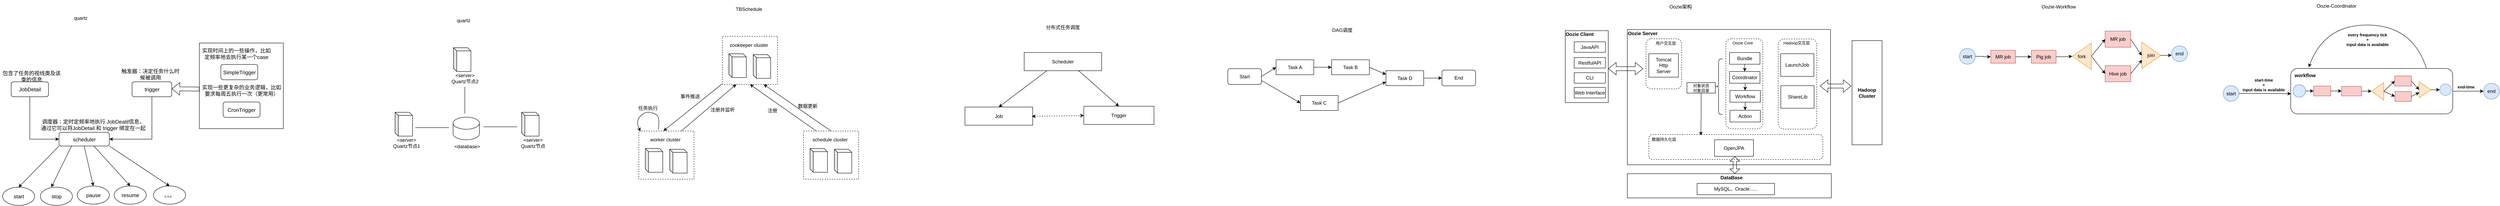 <mxfile version="22.1.21" type="github">
  <diagram name="第 1 页" id="Cbjm2723TIX3uI8G1TU3">
    <mxGraphModel dx="956" dy="518" grid="0" gridSize="10" guides="1" tooltips="1" connect="1" arrows="1" fold="1" page="1" pageScale="1" pageWidth="500000" pageHeight="400000" math="0" shadow="0">
      <root>
        <mxCell id="0" />
        <mxCell id="1" parent="0" />
        <mxCell id="jXmUedsYhIrKHal5Yq8s-32" value="" style="rounded=0;whiteSpace=wrap;html=1;" vertex="1" parent="1">
          <mxGeometry x="4204" y="83" width="501" height="335" as="geometry" />
        </mxCell>
        <mxCell id="jXmUedsYhIrKHal5Yq8s-28" value="" style="rounded=0;whiteSpace=wrap;html=1;" vertex="1" parent="1">
          <mxGeometry x="4051" y="86" width="106" height="178" as="geometry" />
        </mxCell>
        <mxCell id="OXMtyyxUVlepq9rhhOlZ-22" value="" style="rounded=0;whiteSpace=wrap;html=1;fontSize=13;" parent="1" vertex="1">
          <mxGeometry x="683.5" y="116.5" width="207" height="212" as="geometry" />
        </mxCell>
        <mxCell id="OXMtyyxUVlepq9rhhOlZ-15" style="edgeStyle=orthogonalEdgeStyle;rounded=0;orthogonalLoop=1;jettySize=auto;html=1;exitX=0.5;exitY=1;exitDx=0;exitDy=0;entryX=1;entryY=0.5;entryDx=0;entryDy=0;fontSize=13;" parent="1" source="OXMtyyxUVlepq9rhhOlZ-2" target="OXMtyyxUVlepq9rhhOlZ-5" edge="1">
          <mxGeometry relative="1" as="geometry" />
        </mxCell>
        <mxCell id="OXMtyyxUVlepq9rhhOlZ-2" value="trigger" style="rounded=1;whiteSpace=wrap;html=1;fontSize=13;" parent="1" vertex="1">
          <mxGeometry x="517.5" y="212.5" width="98" height="37" as="geometry" />
        </mxCell>
        <mxCell id="OXMtyyxUVlepq9rhhOlZ-3" value="SimpleTrigger" style="rounded=1;whiteSpace=wrap;html=1;fontSize=13;" parent="1" vertex="1">
          <mxGeometry x="736.5" y="169.5" width="91" height="38" as="geometry" />
        </mxCell>
        <mxCell id="OXMtyyxUVlepq9rhhOlZ-5" value="scheduler" style="rounded=1;whiteSpace=wrap;html=1;fontSize=13;" parent="1" vertex="1">
          <mxGeometry x="337.5" y="337.5" width="124" height="34" as="geometry" />
        </mxCell>
        <mxCell id="OXMtyyxUVlepq9rhhOlZ-14" style="edgeStyle=orthogonalEdgeStyle;rounded=0;orthogonalLoop=1;jettySize=auto;html=1;exitX=0.5;exitY=1;exitDx=0;exitDy=0;entryX=0;entryY=0.5;entryDx=0;entryDy=0;fontSize=13;" parent="1" source="OXMtyyxUVlepq9rhhOlZ-6" target="OXMtyyxUVlepq9rhhOlZ-5" edge="1">
          <mxGeometry relative="1" as="geometry" />
        </mxCell>
        <mxCell id="OXMtyyxUVlepq9rhhOlZ-6" value="JobDetail" style="rounded=1;whiteSpace=wrap;html=1;fontSize=13;" parent="1" vertex="1">
          <mxGeometry x="219.5" y="212.5" width="92" height="37" as="geometry" />
        </mxCell>
        <mxCell id="OXMtyyxUVlepq9rhhOlZ-7" value="start" style="ellipse;whiteSpace=wrap;html=1;fontSize=13;" parent="1" vertex="1">
          <mxGeometry x="198.5" y="473.5" width="79" height="45" as="geometry" />
        </mxCell>
        <mxCell id="OXMtyyxUVlepq9rhhOlZ-9" value="CronTrigger" style="rounded=1;whiteSpace=wrap;html=1;fontSize=13;" parent="1" vertex="1">
          <mxGeometry x="742.13" y="262.5" width="91" height="38" as="geometry" />
        </mxCell>
        <mxCell id="OXMtyyxUVlepq9rhhOlZ-10" value="stop" style="ellipse;whiteSpace=wrap;html=1;fontSize=13;" parent="1" vertex="1">
          <mxGeometry x="291.5" y="473.5" width="79" height="45" as="geometry" />
        </mxCell>
        <mxCell id="OXMtyyxUVlepq9rhhOlZ-11" value="pause" style="ellipse;whiteSpace=wrap;html=1;fontSize=13;" parent="1" vertex="1">
          <mxGeometry x="382.5" y="470.5" width="79" height="45" as="geometry" />
        </mxCell>
        <mxCell id="OXMtyyxUVlepq9rhhOlZ-12" value="resume" style="ellipse;whiteSpace=wrap;html=1;fontSize=13;" parent="1" vertex="1">
          <mxGeometry x="473.5" y="470.5" width="79" height="45" as="geometry" />
        </mxCell>
        <mxCell id="OXMtyyxUVlepq9rhhOlZ-13" value="。。。" style="ellipse;whiteSpace=wrap;html=1;fontSize=13;" parent="1" vertex="1">
          <mxGeometry x="570.5" y="470.5" width="79" height="45" as="geometry" />
        </mxCell>
        <mxCell id="OXMtyyxUVlepq9rhhOlZ-17" value="" style="endArrow=classic;html=1;rounded=0;exitX=0;exitY=1;exitDx=0;exitDy=0;entryX=0.5;entryY=0;entryDx=0;entryDy=0;fontSize=13;" parent="1" source="OXMtyyxUVlepq9rhhOlZ-5" target="OXMtyyxUVlepq9rhhOlZ-7" edge="1">
          <mxGeometry width="50" height="50" relative="1" as="geometry">
            <mxPoint x="734.5" y="423.5" as="sourcePoint" />
            <mxPoint x="784.5" y="373.5" as="targetPoint" />
          </mxGeometry>
        </mxCell>
        <mxCell id="OXMtyyxUVlepq9rhhOlZ-18" value="" style="endArrow=classic;html=1;rounded=0;exitX=0.25;exitY=1;exitDx=0;exitDy=0;entryX=0.5;entryY=0;entryDx=0;entryDy=0;fontSize=13;" parent="1" source="OXMtyyxUVlepq9rhhOlZ-5" edge="1">
          <mxGeometry width="50" height="50" relative="1" as="geometry">
            <mxPoint x="417.5" y="371.5" as="sourcePoint" />
            <mxPoint x="318.5" y="473.5" as="targetPoint" />
          </mxGeometry>
        </mxCell>
        <mxCell id="OXMtyyxUVlepq9rhhOlZ-19" value="" style="endArrow=classic;html=1;rounded=0;exitX=0.5;exitY=1;exitDx=0;exitDy=0;entryX=0.5;entryY=0;entryDx=0;entryDy=0;fontSize=13;" parent="1" source="OXMtyyxUVlepq9rhhOlZ-5" target="OXMtyyxUVlepq9rhhOlZ-11" edge="1">
          <mxGeometry width="50" height="50" relative="1" as="geometry">
            <mxPoint x="378.5" y="381.5" as="sourcePoint" />
            <mxPoint x="328.5" y="483.5" as="targetPoint" />
          </mxGeometry>
        </mxCell>
        <mxCell id="OXMtyyxUVlepq9rhhOlZ-20" value="" style="endArrow=classic;html=1;rounded=0;exitX=0.694;exitY=1;exitDx=0;exitDy=0;entryX=0.5;entryY=0;entryDx=0;entryDy=0;exitPerimeter=0;fontSize=13;" parent="1" source="OXMtyyxUVlepq9rhhOlZ-5" target="OXMtyyxUVlepq9rhhOlZ-12" edge="1">
          <mxGeometry width="50" height="50" relative="1" as="geometry">
            <mxPoint x="409.5" y="381.5" as="sourcePoint" />
            <mxPoint x="432.5" y="480.5" as="targetPoint" />
          </mxGeometry>
        </mxCell>
        <mxCell id="OXMtyyxUVlepq9rhhOlZ-21" value="" style="endArrow=classic;html=1;rounded=0;exitX=1;exitY=1;exitDx=0;exitDy=0;entryX=0.5;entryY=0;entryDx=0;entryDy=0;fontSize=13;" parent="1" source="OXMtyyxUVlepq9rhhOlZ-5" target="OXMtyyxUVlepq9rhhOlZ-13" edge="1">
          <mxGeometry width="50" height="50" relative="1" as="geometry">
            <mxPoint x="433.5" y="381.5" as="sourcePoint" />
            <mxPoint x="523.5" y="480.5" as="targetPoint" />
          </mxGeometry>
        </mxCell>
        <mxCell id="OXMtyyxUVlepq9rhhOlZ-23" value="" style="shape=flexArrow;endArrow=classic;html=1;rounded=0;exitX=0;exitY=0.5;exitDx=0;exitDy=0;entryX=1;entryY=0.25;entryDx=0;entryDy=0;fontSize=13;" parent="1" edge="1">
          <mxGeometry width="50" height="50" relative="1" as="geometry">
            <mxPoint x="683.5" y="230.5" as="sourcePoint" />
            <mxPoint x="615.5" y="229.75" as="targetPoint" />
          </mxGeometry>
        </mxCell>
        <mxCell id="OXMtyyxUVlepq9rhhOlZ-24" value="包含了任务的视线类及该类的信息" style="text;html=1;strokeColor=none;fillColor=none;align=center;verticalAlign=middle;whiteSpace=wrap;rounded=0;fontSize=13;" parent="1" vertex="1">
          <mxGeometry x="192" y="183.5" width="155.5" height="31" as="geometry" />
        </mxCell>
        <mxCell id="OXMtyyxUVlepq9rhhOlZ-25" value="触发器：决定任务什么时候被调用" style="text;html=1;strokeColor=none;fillColor=none;align=center;verticalAlign=middle;whiteSpace=wrap;rounded=0;fontSize=13;" parent="1" vertex="1">
          <mxGeometry x="484.5" y="178.5" width="155.5" height="31" as="geometry" />
        </mxCell>
        <mxCell id="OXMtyyxUVlepq9rhhOlZ-26" value="实现时间上的一些操作，比如定频率地去执行某一个case" style="text;html=1;strokeColor=none;fillColor=none;align=center;verticalAlign=middle;whiteSpace=wrap;rounded=0;fontSize=13;" parent="1" vertex="1">
          <mxGeometry x="688.75" y="127.5" width="171.75" height="31" as="geometry" />
        </mxCell>
        <mxCell id="OXMtyyxUVlepq9rhhOlZ-27" value="实现一些更复杂的业务逻辑，比如要求每周五执行一次（更常用）" style="text;html=1;strokeColor=none;fillColor=none;align=center;verticalAlign=middle;whiteSpace=wrap;rounded=0;fontSize=13;" parent="1" vertex="1">
          <mxGeometry x="688.75" y="218.5" width="197.75" height="31" as="geometry" />
        </mxCell>
        <mxCell id="OXMtyyxUVlepq9rhhOlZ-28" value="调度器：定时定频率地执行 JobDeatil信息，通过它可以将JobDetail 和 trigger 绑定在一起" style="text;html=1;strokeColor=none;fillColor=none;align=center;verticalAlign=middle;whiteSpace=wrap;rounded=0;fontSize=13;" parent="1" vertex="1">
          <mxGeometry x="291.5" y="303.5" width="260" height="31" as="geometry" />
        </mxCell>
        <mxCell id="OXMtyyxUVlepq9rhhOlZ-29" value="" style="shape=cube;whiteSpace=wrap;html=1;boundedLbl=1;backgroundOutline=1;darkOpacity=0.05;darkOpacity2=0.1;size=8;" parent="1" vertex="1">
          <mxGeometry x="1310" y="128" width="43" height="59" as="geometry" />
        </mxCell>
        <mxCell id="OXMtyyxUVlepq9rhhOlZ-30" value="&amp;lt;server&amp;gt;&lt;br&gt;Quartz节点2" style="text;html=1;strokeColor=none;fillColor=none;align=center;verticalAlign=middle;whiteSpace=wrap;rounded=0;" parent="1" vertex="1">
          <mxGeometry x="1293" y="189" width="91" height="30" as="geometry" />
        </mxCell>
        <mxCell id="OXMtyyxUVlepq9rhhOlZ-31" value="" style="shape=cube;whiteSpace=wrap;html=1;boundedLbl=1;backgroundOutline=1;darkOpacity=0.05;darkOpacity2=0.1;size=8;" parent="1" vertex="1">
          <mxGeometry x="1166" y="288" width="43" height="59" as="geometry" />
        </mxCell>
        <mxCell id="OXMtyyxUVlepq9rhhOlZ-32" value="&amp;lt;server&amp;gt;&lt;br&gt;Quartz节点1" style="text;html=1;strokeColor=none;fillColor=none;align=center;verticalAlign=middle;whiteSpace=wrap;rounded=0;" parent="1" vertex="1">
          <mxGeometry x="1149" y="349" width="91" height="30" as="geometry" />
        </mxCell>
        <mxCell id="OXMtyyxUVlepq9rhhOlZ-33" value="" style="shape=cube;whiteSpace=wrap;html=1;boundedLbl=1;backgroundOutline=1;darkOpacity=0.05;darkOpacity2=0.1;size=8;" parent="1" vertex="1">
          <mxGeometry x="1478" y="288" width="43" height="59" as="geometry" />
        </mxCell>
        <mxCell id="OXMtyyxUVlepq9rhhOlZ-34" value="&amp;lt;server&amp;gt;&lt;br&gt;Quartz节点" style="text;html=1;strokeColor=none;fillColor=none;align=center;verticalAlign=middle;whiteSpace=wrap;rounded=0;" parent="1" vertex="1">
          <mxGeometry x="1461" y="349" width="91" height="30" as="geometry" />
        </mxCell>
        <mxCell id="OXMtyyxUVlepq9rhhOlZ-35" value="" style="shape=cylinder3;whiteSpace=wrap;html=1;boundedLbl=1;backgroundOutline=1;size=15;" parent="1" vertex="1">
          <mxGeometry x="1309" y="300" width="65" height="56" as="geometry" />
        </mxCell>
        <mxCell id="OXMtyyxUVlepq9rhhOlZ-36" value="" style="endArrow=none;html=1;rounded=0;fontStyle=1" parent="1" edge="1">
          <mxGeometry width="50" height="50" relative="1" as="geometry">
            <mxPoint x="1338" y="291" as="sourcePoint" />
            <mxPoint x="1338" y="225" as="targetPoint" />
          </mxGeometry>
        </mxCell>
        <mxCell id="OXMtyyxUVlepq9rhhOlZ-37" value="" style="endArrow=none;html=1;rounded=0;fontStyle=1" parent="1" edge="1">
          <mxGeometry width="50" height="50" relative="1" as="geometry">
            <mxPoint x="1299" y="326" as="sourcePoint" />
            <mxPoint x="1216" y="326" as="targetPoint" />
          </mxGeometry>
        </mxCell>
        <mxCell id="OXMtyyxUVlepq9rhhOlZ-39" value="" style="endArrow=none;html=1;rounded=0;fontStyle=1" parent="1" edge="1">
          <mxGeometry width="50" height="50" relative="1" as="geometry">
            <mxPoint x="1467" y="324" as="sourcePoint" />
            <mxPoint x="1384" y="324" as="targetPoint" />
          </mxGeometry>
        </mxCell>
        <mxCell id="OXMtyyxUVlepq9rhhOlZ-40" value="&amp;lt;database&amp;gt;" style="text;html=1;strokeColor=none;fillColor=none;align=center;verticalAlign=middle;whiteSpace=wrap;rounded=0;" parent="1" vertex="1">
          <mxGeometry x="1312.5" y="359" width="62" height="27" as="geometry" />
        </mxCell>
        <mxCell id="OXMtyyxUVlepq9rhhOlZ-41" value="quartz" style="text;html=1;strokeColor=none;fillColor=none;align=center;verticalAlign=middle;whiteSpace=wrap;rounded=0;" parent="1" vertex="1">
          <mxGeometry x="361" y="40" width="60" height="30" as="geometry" />
        </mxCell>
        <mxCell id="OXMtyyxUVlepq9rhhOlZ-42" value="quartz" style="text;html=1;strokeColor=none;fillColor=none;align=center;verticalAlign=middle;whiteSpace=wrap;rounded=0;" parent="1" vertex="1">
          <mxGeometry x="1305" y="46" width="60" height="30" as="geometry" />
        </mxCell>
        <mxCell id="OXMtyyxUVlepq9rhhOlZ-43" value="TBSchedule" style="text;html=1;strokeColor=none;fillColor=none;align=center;verticalAlign=middle;whiteSpace=wrap;rounded=0;" parent="1" vertex="1">
          <mxGeometry x="1995.5" y="18" width="85" height="30" as="geometry" />
        </mxCell>
        <mxCell id="OXMtyyxUVlepq9rhhOlZ-45" value="" style="rounded=0;whiteSpace=wrap;html=1;dashed=1;" parent="1" vertex="1">
          <mxGeometry x="1973" y="100" width="136" height="119" as="geometry" />
        </mxCell>
        <mxCell id="OXMtyyxUVlepq9rhhOlZ-46" value="" style="shape=cube;whiteSpace=wrap;html=1;boundedLbl=1;backgroundOutline=1;darkOpacity=0.05;darkOpacity2=0.1;size=8;" parent="1" vertex="1">
          <mxGeometry x="1989" y="143" width="43" height="59" as="geometry" />
        </mxCell>
        <mxCell id="OXMtyyxUVlepq9rhhOlZ-47" value="" style="shape=cube;whiteSpace=wrap;html=1;boundedLbl=1;backgroundOutline=1;darkOpacity=0.05;darkOpacity2=0.1;size=8;" parent="1" vertex="1">
          <mxGeometry x="2049" y="145" width="43" height="59" as="geometry" />
        </mxCell>
        <mxCell id="OXMtyyxUVlepq9rhhOlZ-48" value="zookeeper cluster" style="text;html=1;strokeColor=none;fillColor=none;align=center;verticalAlign=middle;whiteSpace=wrap;rounded=0;" parent="1" vertex="1">
          <mxGeometry x="1980.5" y="106.5" width="115" height="30" as="geometry" />
        </mxCell>
        <mxCell id="OXMtyyxUVlepq9rhhOlZ-49" value="" style="rounded=0;whiteSpace=wrap;html=1;dashed=1;" parent="1" vertex="1">
          <mxGeometry x="1767" y="334.5" width="136" height="119" as="geometry" />
        </mxCell>
        <mxCell id="OXMtyyxUVlepq9rhhOlZ-50" value="" style="shape=cube;whiteSpace=wrap;html=1;boundedLbl=1;backgroundOutline=1;darkOpacity=0.05;darkOpacity2=0.1;size=8;" parent="1" vertex="1">
          <mxGeometry x="1783" y="377.5" width="43" height="59" as="geometry" />
        </mxCell>
        <mxCell id="OXMtyyxUVlepq9rhhOlZ-51" value="" style="shape=cube;whiteSpace=wrap;html=1;boundedLbl=1;backgroundOutline=1;darkOpacity=0.05;darkOpacity2=0.1;size=8;" parent="1" vertex="1">
          <mxGeometry x="1843" y="379.5" width="43" height="59" as="geometry" />
        </mxCell>
        <mxCell id="OXMtyyxUVlepq9rhhOlZ-52" value="worker cluster" style="text;html=1;strokeColor=none;fillColor=none;align=center;verticalAlign=middle;whiteSpace=wrap;rounded=0;" parent="1" vertex="1">
          <mxGeometry x="1774.5" y="341" width="115" height="30" as="geometry" />
        </mxCell>
        <mxCell id="OXMtyyxUVlepq9rhhOlZ-53" value="" style="rounded=0;whiteSpace=wrap;html=1;dashed=1;" parent="1" vertex="1">
          <mxGeometry x="2173" y="334.5" width="136" height="119" as="geometry" />
        </mxCell>
        <mxCell id="OXMtyyxUVlepq9rhhOlZ-54" value="" style="shape=cube;whiteSpace=wrap;html=1;boundedLbl=1;backgroundOutline=1;darkOpacity=0.05;darkOpacity2=0.1;size=8;" parent="1" vertex="1">
          <mxGeometry x="2189" y="377.5" width="43" height="59" as="geometry" />
        </mxCell>
        <mxCell id="OXMtyyxUVlepq9rhhOlZ-55" value="" style="shape=cube;whiteSpace=wrap;html=1;boundedLbl=1;backgroundOutline=1;darkOpacity=0.05;darkOpacity2=0.1;size=8;" parent="1" vertex="1">
          <mxGeometry x="2249" y="379.5" width="43" height="59" as="geometry" />
        </mxCell>
        <mxCell id="OXMtyyxUVlepq9rhhOlZ-56" value="schedule cluster" style="text;html=1;strokeColor=none;fillColor=none;align=center;verticalAlign=middle;whiteSpace=wrap;rounded=0;" parent="1" vertex="1">
          <mxGeometry x="2180.5" y="341" width="115" height="30" as="geometry" />
        </mxCell>
        <mxCell id="OXMtyyxUVlepq9rhhOlZ-57" value="" style="endArrow=classic;html=1;rounded=0;entryX=0.25;entryY=1;entryDx=0;entryDy=0;" parent="1" target="OXMtyyxUVlepq9rhhOlZ-45" edge="1">
          <mxGeometry width="50" height="50" relative="1" as="geometry">
            <mxPoint x="1872" y="334" as="sourcePoint" />
            <mxPoint x="1922" y="284" as="targetPoint" />
          </mxGeometry>
        </mxCell>
        <mxCell id="OXMtyyxUVlepq9rhhOlZ-59" value="" style="endArrow=classic;html=1;rounded=0;" parent="1" edge="1">
          <mxGeometry width="50" height="50" relative="1" as="geometry">
            <mxPoint x="1972" y="218" as="sourcePoint" />
            <mxPoint x="1828" y="334" as="targetPoint" />
          </mxGeometry>
        </mxCell>
        <mxCell id="OXMtyyxUVlepq9rhhOlZ-60" value="" style="curved=1;endArrow=classic;html=1;rounded=0;" parent="1" edge="1">
          <mxGeometry width="50" height="50" relative="1" as="geometry">
            <mxPoint x="1815" y="331" as="sourcePoint" />
            <mxPoint x="1771" y="335" as="targetPoint" />
            <Array as="points">
              <mxPoint x="1819" y="301" />
              <mxPoint x="1804" y="289" />
              <mxPoint x="1780" y="287" />
              <mxPoint x="1759" y="311" />
            </Array>
          </mxGeometry>
        </mxCell>
        <mxCell id="OXMtyyxUVlepq9rhhOlZ-62" value="" style="endArrow=classic;html=1;rounded=0;entryX=0.5;entryY=1;entryDx=0;entryDy=0;" parent="1" target="OXMtyyxUVlepq9rhhOlZ-45" edge="1">
          <mxGeometry width="50" height="50" relative="1" as="geometry">
            <mxPoint x="2204" y="334" as="sourcePoint" />
            <mxPoint x="2017" y="229" as="targetPoint" />
          </mxGeometry>
        </mxCell>
        <mxCell id="OXMtyyxUVlepq9rhhOlZ-63" value="" style="endArrow=classic;html=1;rounded=0;entryX=0.75;entryY=1;entryDx=0;entryDy=0;exitX=0.5;exitY=0;exitDx=0;exitDy=0;" parent="1" source="OXMtyyxUVlepq9rhhOlZ-53" target="OXMtyyxUVlepq9rhhOlZ-45" edge="1">
          <mxGeometry width="50" height="50" relative="1" as="geometry">
            <mxPoint x="2219" y="351" as="sourcePoint" />
            <mxPoint x="2051" y="229" as="targetPoint" />
          </mxGeometry>
        </mxCell>
        <mxCell id="OXMtyyxUVlepq9rhhOlZ-65" value="任务执行" style="text;html=1;strokeColor=none;fillColor=none;align=center;verticalAlign=middle;whiteSpace=wrap;rounded=0;" parent="1" vertex="1">
          <mxGeometry x="1746" y="267" width="87" height="21" as="geometry" />
        </mxCell>
        <mxCell id="OXMtyyxUVlepq9rhhOlZ-66" value="事件推送" style="text;html=1;strokeColor=none;fillColor=none;align=center;verticalAlign=middle;whiteSpace=wrap;rounded=0;" parent="1" vertex="1">
          <mxGeometry x="1850" y="238" width="87" height="21" as="geometry" />
        </mxCell>
        <mxCell id="OXMtyyxUVlepq9rhhOlZ-67" value="注册并监听" style="text;html=1;strokeColor=none;fillColor=none;align=center;verticalAlign=middle;whiteSpace=wrap;rounded=0;" parent="1" vertex="1">
          <mxGeometry x="1930" y="271" width="87" height="21" as="geometry" />
        </mxCell>
        <mxCell id="OXMtyyxUVlepq9rhhOlZ-68" value="注册" style="text;html=1;strokeColor=none;fillColor=none;align=center;verticalAlign=middle;whiteSpace=wrap;rounded=0;" parent="1" vertex="1">
          <mxGeometry x="2053" y="273" width="87" height="21" as="geometry" />
        </mxCell>
        <mxCell id="OXMtyyxUVlepq9rhhOlZ-70" value="数据更新" style="text;html=1;strokeColor=none;fillColor=none;align=center;verticalAlign=middle;whiteSpace=wrap;rounded=0;" parent="1" vertex="1">
          <mxGeometry x="2140" y="262.5" width="87" height="21" as="geometry" />
        </mxCell>
        <mxCell id="jXmUedsYhIrKHal5Yq8s-1" value="分布式任务调度" style="text;html=1;strokeColor=none;fillColor=none;align=center;verticalAlign=middle;whiteSpace=wrap;rounded=0;" vertex="1" parent="1">
          <mxGeometry x="2761" y="63" width="103" height="30" as="geometry" />
        </mxCell>
        <mxCell id="jXmUedsYhIrKHal5Yq8s-2" value="Scheduler" style="rounded=0;whiteSpace=wrap;html=1;" vertex="1" parent="1">
          <mxGeometry x="2717" y="140" width="191" height="45" as="geometry" />
        </mxCell>
        <mxCell id="jXmUedsYhIrKHal5Yq8s-3" value="Job" style="rounded=0;whiteSpace=wrap;html=1;" vertex="1" parent="1">
          <mxGeometry x="2571" y="275" width="167" height="45" as="geometry" />
        </mxCell>
        <mxCell id="jXmUedsYhIrKHal5Yq8s-4" value="Trigger" style="rounded=0;whiteSpace=wrap;html=1;" vertex="1" parent="1">
          <mxGeometry x="2864" y="273" width="173" height="45" as="geometry" />
        </mxCell>
        <mxCell id="jXmUedsYhIrKHal5Yq8s-5" value="" style="endArrow=classic;html=1;rounded=0;entryX=0.5;entryY=0;entryDx=0;entryDy=0;" edge="1" parent="1" target="jXmUedsYhIrKHal5Yq8s-3">
          <mxGeometry width="50" height="50" relative="1" as="geometry">
            <mxPoint x="2773" y="185" as="sourcePoint" />
            <mxPoint x="2668" y="185" as="targetPoint" />
          </mxGeometry>
        </mxCell>
        <mxCell id="jXmUedsYhIrKHal5Yq8s-6" value="" style="endArrow=classic;html=1;rounded=0;entryX=0.5;entryY=0;entryDx=0;entryDy=0;" edge="1" parent="1" target="jXmUedsYhIrKHal5Yq8s-4">
          <mxGeometry width="50" height="50" relative="1" as="geometry">
            <mxPoint x="2850" y="184" as="sourcePoint" />
            <mxPoint x="2665" y="285" as="targetPoint" />
          </mxGeometry>
        </mxCell>
        <mxCell id="jXmUedsYhIrKHal5Yq8s-7" value="" style="endArrow=classic;startArrow=classic;html=1;rounded=0;dashed=1;" edge="1" parent="1">
          <mxGeometry width="50" height="50" relative="1" as="geometry">
            <mxPoint x="2736" y="298" as="sourcePoint" />
            <mxPoint x="2864" y="296" as="targetPoint" />
          </mxGeometry>
        </mxCell>
        <mxCell id="jXmUedsYhIrKHal5Yq8s-8" value="DAG调度" style="text;html=1;strokeColor=none;fillColor=none;align=center;verticalAlign=middle;whiteSpace=wrap;rounded=0;" vertex="1" parent="1">
          <mxGeometry x="3450" y="70" width="103" height="30" as="geometry" />
        </mxCell>
        <mxCell id="jXmUedsYhIrKHal5Yq8s-9" value="Start" style="rounded=1;whiteSpace=wrap;html=1;" vertex="1" parent="1">
          <mxGeometry x="3219" y="180" width="83" height="39" as="geometry" />
        </mxCell>
        <mxCell id="jXmUedsYhIrKHal5Yq8s-10" value="Task A" style="rounded=0;whiteSpace=wrap;html=1;" vertex="1" parent="1">
          <mxGeometry x="3338" y="158" width="93" height="37" as="geometry" />
        </mxCell>
        <mxCell id="jXmUedsYhIrKHal5Yq8s-11" value="Task B" style="rounded=0;whiteSpace=wrap;html=1;" vertex="1" parent="1">
          <mxGeometry x="3475" y="158" width="93" height="37" as="geometry" />
        </mxCell>
        <mxCell id="jXmUedsYhIrKHal5Yq8s-12" value="Task C" style="rounded=0;whiteSpace=wrap;html=1;" vertex="1" parent="1">
          <mxGeometry x="3398" y="246.5" width="93" height="37" as="geometry" />
        </mxCell>
        <mxCell id="jXmUedsYhIrKHal5Yq8s-13" value="Task D" style="rounded=0;whiteSpace=wrap;html=1;" vertex="1" parent="1">
          <mxGeometry x="3609" y="185" width="93" height="37" as="geometry" />
        </mxCell>
        <mxCell id="jXmUedsYhIrKHal5Yq8s-14" value="End" style="rounded=1;whiteSpace=wrap;html=1;" vertex="1" parent="1">
          <mxGeometry x="3747" y="183.5" width="83" height="39" as="geometry" />
        </mxCell>
        <mxCell id="jXmUedsYhIrKHal5Yq8s-15" value="" style="endArrow=classic;html=1;rounded=0;exitX=1;exitY=0.5;exitDx=0;exitDy=0;entryX=0;entryY=0.5;entryDx=0;entryDy=0;" edge="1" parent="1" source="jXmUedsYhIrKHal5Yq8s-9" target="jXmUedsYhIrKHal5Yq8s-10">
          <mxGeometry width="50" height="50" relative="1" as="geometry">
            <mxPoint x="3599" y="322" as="sourcePoint" />
            <mxPoint x="3649" y="272" as="targetPoint" />
          </mxGeometry>
        </mxCell>
        <mxCell id="jXmUedsYhIrKHal5Yq8s-16" value="" style="endArrow=classic;html=1;rounded=0;exitX=1;exitY=0.75;exitDx=0;exitDy=0;entryX=0;entryY=0.5;entryDx=0;entryDy=0;" edge="1" parent="1" source="jXmUedsYhIrKHal5Yq8s-9" target="jXmUedsYhIrKHal5Yq8s-12">
          <mxGeometry width="50" height="50" relative="1" as="geometry">
            <mxPoint x="3303" y="234" as="sourcePoint" />
            <mxPoint x="3348" y="187" as="targetPoint" />
          </mxGeometry>
        </mxCell>
        <mxCell id="jXmUedsYhIrKHal5Yq8s-17" value="" style="endArrow=classic;html=1;rounded=0;exitX=1;exitY=0.5;exitDx=0;exitDy=0;" edge="1" parent="1" source="jXmUedsYhIrKHal5Yq8s-10" target="jXmUedsYhIrKHal5Yq8s-11">
          <mxGeometry width="50" height="50" relative="1" as="geometry">
            <mxPoint x="3303" y="243" as="sourcePoint" />
            <mxPoint x="3408" y="275" as="targetPoint" />
          </mxGeometry>
        </mxCell>
        <mxCell id="jXmUedsYhIrKHal5Yq8s-18" value="" style="endArrow=classic;html=1;rounded=0;exitX=1;exitY=0.5;exitDx=0;exitDy=0;entryX=0;entryY=0.75;entryDx=0;entryDy=0;" edge="1" parent="1" source="jXmUedsYhIrKHal5Yq8s-12" target="jXmUedsYhIrKHal5Yq8s-13">
          <mxGeometry width="50" height="50" relative="1" as="geometry">
            <mxPoint x="3441" y="187" as="sourcePoint" />
            <mxPoint x="3485" y="187" as="targetPoint" />
          </mxGeometry>
        </mxCell>
        <mxCell id="jXmUedsYhIrKHal5Yq8s-19" value="" style="endArrow=classic;html=1;rounded=0;exitX=1;exitY=0.5;exitDx=0;exitDy=0;entryX=0;entryY=0.25;entryDx=0;entryDy=0;" edge="1" parent="1" source="jXmUedsYhIrKHal5Yq8s-11" target="jXmUedsYhIrKHal5Yq8s-13">
          <mxGeometry width="50" height="50" relative="1" as="geometry">
            <mxPoint x="3501" y="275" as="sourcePoint" />
            <mxPoint x="3621" y="242" as="targetPoint" />
          </mxGeometry>
        </mxCell>
        <mxCell id="jXmUedsYhIrKHal5Yq8s-20" value="" style="endArrow=classic;html=1;rounded=0;exitX=1;exitY=0.5;exitDx=0;exitDy=0;" edge="1" parent="1" source="jXmUedsYhIrKHal5Yq8s-13" target="jXmUedsYhIrKHal5Yq8s-14">
          <mxGeometry width="50" height="50" relative="1" as="geometry">
            <mxPoint x="3578" y="177" as="sourcePoint" />
            <mxPoint x="3621" y="223" as="targetPoint" />
          </mxGeometry>
        </mxCell>
        <mxCell id="jXmUedsYhIrKHal5Yq8s-21" value="Oozie架构" style="text;html=1;strokeColor=none;fillColor=none;align=center;verticalAlign=middle;whiteSpace=wrap;rounded=0;" vertex="1" parent="1">
          <mxGeometry x="4284" y="12" width="103" height="30" as="geometry" />
        </mxCell>
        <mxCell id="jXmUedsYhIrKHal5Yq8s-22" value="JavaAPI" style="rounded=0;whiteSpace=wrap;html=1;" vertex="1" parent="1">
          <mxGeometry x="4073" y="113.5" width="77" height="26" as="geometry" />
        </mxCell>
        <mxCell id="jXmUedsYhIrKHal5Yq8s-25" value="RestfulAPI" style="rounded=0;whiteSpace=wrap;html=1;" vertex="1" parent="1">
          <mxGeometry x="4073" y="152.5" width="77" height="26" as="geometry" />
        </mxCell>
        <mxCell id="jXmUedsYhIrKHal5Yq8s-26" value="CLI" style="rounded=0;whiteSpace=wrap;html=1;" vertex="1" parent="1">
          <mxGeometry x="4073" y="190" width="77" height="26" as="geometry" />
        </mxCell>
        <mxCell id="jXmUedsYhIrKHal5Yq8s-27" value="Web Interface" style="rounded=0;whiteSpace=wrap;html=1;" vertex="1" parent="1">
          <mxGeometry x="4073" y="226.5" width="77" height="26" as="geometry" />
        </mxCell>
        <mxCell id="jXmUedsYhIrKHal5Yq8s-29" value="Oozie Client" style="text;html=1;strokeColor=none;fillColor=none;align=center;verticalAlign=middle;whiteSpace=wrap;rounded=0;fontStyle=1" vertex="1" parent="1">
          <mxGeometry x="4050" y="83" width="73" height="23" as="geometry" />
        </mxCell>
        <mxCell id="jXmUedsYhIrKHal5Yq8s-33" value="Oozie Server" style="text;html=1;strokeColor=none;fillColor=none;align=center;verticalAlign=middle;whiteSpace=wrap;rounded=0;fontStyle=1" vertex="1" parent="1">
          <mxGeometry x="4202" y="83" width="80" height="20" as="geometry" />
        </mxCell>
        <mxCell id="jXmUedsYhIrKHal5Yq8s-34" value="" style="shape=flexArrow;endArrow=classic;startArrow=classic;html=1;rounded=0;" edge="1" parent="1">
          <mxGeometry width="100" height="100" relative="1" as="geometry">
            <mxPoint x="4157" y="180" as="sourcePoint" />
            <mxPoint x="4243" y="180" as="targetPoint" />
          </mxGeometry>
        </mxCell>
        <mxCell id="jXmUedsYhIrKHal5Yq8s-35" value="" style="rounded=1;whiteSpace=wrap;html=1;dashed=1;" vertex="1" parent="1">
          <mxGeometry x="4250" y="106" width="88" height="124" as="geometry" />
        </mxCell>
        <mxCell id="jXmUedsYhIrKHal5Yq8s-36" value="Tomcat&lt;br&gt;Http&lt;br&gt;Server" style="rounded=0;whiteSpace=wrap;html=1;" vertex="1" parent="1">
          <mxGeometry x="4257" y="143" width="73" height="58" as="geometry" />
        </mxCell>
        <mxCell id="jXmUedsYhIrKHal5Yq8s-37" value="用户交互层" style="text;html=1;strokeColor=none;fillColor=none;align=center;verticalAlign=middle;whiteSpace=wrap;rounded=0;fontSize=10;" vertex="1" parent="1">
          <mxGeometry x="4265.5" y="101.5" width="66" height="30" as="geometry" />
        </mxCell>
        <mxCell id="jXmUedsYhIrKHal5Yq8s-39" value="对象状态&lt;br style=&quot;font-size: 10px;&quot;&gt;对象目录" style="rounded=0;whiteSpace=wrap;html=1;fontSize=10;" vertex="1" parent="1">
          <mxGeometry x="4351" y="214.5" width="70" height="26" as="geometry" />
        </mxCell>
        <mxCell id="jXmUedsYhIrKHal5Yq8s-40" value="" style="rounded=1;whiteSpace=wrap;html=1;dashed=1;" vertex="1" parent="1">
          <mxGeometry x="4257" y="343" width="429" height="62" as="geometry" />
        </mxCell>
        <mxCell id="jXmUedsYhIrKHal5Yq8s-41" value="数据持久化层" style="text;html=1;strokeColor=none;fillColor=none;align=center;verticalAlign=middle;whiteSpace=wrap;rounded=0;fontSize=10;" vertex="1" parent="1">
          <mxGeometry x="4253" y="340" width="83" height="30" as="geometry" />
        </mxCell>
        <mxCell id="jXmUedsYhIrKHal5Yq8s-42" value="OpenJPA" style="rounded=0;whiteSpace=wrap;html=1;" vertex="1" parent="1">
          <mxGeometry x="4419" y="356" width="96" height="41" as="geometry" />
        </mxCell>
        <mxCell id="jXmUedsYhIrKHal5Yq8s-43" value="" style="rounded=1;whiteSpace=wrap;html=1;dashed=1;" vertex="1" parent="1">
          <mxGeometry x="4447" y="106" width="91" height="223" as="geometry" />
        </mxCell>
        <mxCell id="jXmUedsYhIrKHal5Yq8s-44" value="" style="rounded=1;whiteSpace=wrap;html=1;dashed=1;" vertex="1" parent="1">
          <mxGeometry x="4576" y="106.5" width="95" height="223" as="geometry" />
        </mxCell>
        <mxCell id="jXmUedsYhIrKHal5Yq8s-45" value="Oozie Core" style="text;html=1;strokeColor=none;fillColor=none;align=center;verticalAlign=middle;whiteSpace=wrap;rounded=0;fontSize=10;" vertex="1" parent="1">
          <mxGeometry x="4447" y="100.5" width="83" height="30" as="geometry" />
        </mxCell>
        <mxCell id="jXmUedsYhIrKHal5Yq8s-46" value="Hadoop交互层" style="text;html=1;strokeColor=none;fillColor=none;align=center;verticalAlign=middle;whiteSpace=wrap;rounded=0;fontSize=10;" vertex="1" parent="1">
          <mxGeometry x="4580" y="101" width="83" height="30" as="geometry" />
        </mxCell>
        <mxCell id="jXmUedsYhIrKHal5Yq8s-51" style="edgeStyle=orthogonalEdgeStyle;rounded=0;orthogonalLoop=1;jettySize=auto;html=1;exitX=0.5;exitY=1;exitDx=0;exitDy=0;entryX=0.5;entryY=0;entryDx=0;entryDy=0;" edge="1" parent="1" source="jXmUedsYhIrKHal5Yq8s-47" target="jXmUedsYhIrKHal5Yq8s-48">
          <mxGeometry relative="1" as="geometry" />
        </mxCell>
        <mxCell id="jXmUedsYhIrKHal5Yq8s-47" value="Bundle" style="rounded=0;whiteSpace=wrap;html=1;" vertex="1" parent="1">
          <mxGeometry x="4456" y="140" width="75" height="29" as="geometry" />
        </mxCell>
        <mxCell id="jXmUedsYhIrKHal5Yq8s-52" style="edgeStyle=orthogonalEdgeStyle;rounded=0;orthogonalLoop=1;jettySize=auto;html=1;exitX=0.5;exitY=1;exitDx=0;exitDy=0;entryX=0.5;entryY=0;entryDx=0;entryDy=0;" edge="1" parent="1" source="jXmUedsYhIrKHal5Yq8s-48" target="jXmUedsYhIrKHal5Yq8s-49">
          <mxGeometry relative="1" as="geometry" />
        </mxCell>
        <mxCell id="jXmUedsYhIrKHal5Yq8s-48" value="Coordinator" style="rounded=0;whiteSpace=wrap;html=1;" vertex="1" parent="1">
          <mxGeometry x="4456" y="187" width="75" height="29" as="geometry" />
        </mxCell>
        <mxCell id="jXmUedsYhIrKHal5Yq8s-54" style="edgeStyle=orthogonalEdgeStyle;rounded=0;orthogonalLoop=1;jettySize=auto;html=1;exitX=0.5;exitY=1;exitDx=0;exitDy=0;entryX=0.5;entryY=0;entryDx=0;entryDy=0;" edge="1" parent="1" source="jXmUedsYhIrKHal5Yq8s-49" target="jXmUedsYhIrKHal5Yq8s-50">
          <mxGeometry relative="1" as="geometry" />
        </mxCell>
        <mxCell id="jXmUedsYhIrKHal5Yq8s-49" value="Workflow" style="rounded=0;whiteSpace=wrap;html=1;" vertex="1" parent="1">
          <mxGeometry x="4457" y="234" width="75" height="29" as="geometry" />
        </mxCell>
        <mxCell id="jXmUedsYhIrKHal5Yq8s-50" value="Action" style="rounded=0;whiteSpace=wrap;html=1;" vertex="1" parent="1">
          <mxGeometry x="4457" y="283" width="75" height="29" as="geometry" />
        </mxCell>
        <mxCell id="jXmUedsYhIrKHal5Yq8s-55" value="LaunchJob" style="rounded=0;whiteSpace=wrap;html=1;" vertex="1" parent="1">
          <mxGeometry x="4582" y="143" width="82" height="56" as="geometry" />
        </mxCell>
        <mxCell id="jXmUedsYhIrKHal5Yq8s-56" value="ShareLib" style="rounded=0;whiteSpace=wrap;html=1;" vertex="1" parent="1">
          <mxGeometry x="4582.5" y="222" width="82" height="56" as="geometry" />
        </mxCell>
        <mxCell id="jXmUedsYhIrKHal5Yq8s-57" value="" style="shape=curlyBracket;whiteSpace=wrap;html=1;rounded=1;labelPosition=left;verticalLabelPosition=middle;align=right;verticalAlign=middle;" vertex="1" parent="1">
          <mxGeometry x="4419" y="156" width="20" height="137" as="geometry" />
        </mxCell>
        <mxCell id="jXmUedsYhIrKHal5Yq8s-58" style="edgeStyle=orthogonalEdgeStyle;rounded=0;orthogonalLoop=1;jettySize=auto;html=1;exitX=0.5;exitY=1;exitDx=0;exitDy=0;entryX=0.299;entryY=0.035;entryDx=0;entryDy=0;entryPerimeter=0;" edge="1" parent="1" source="jXmUedsYhIrKHal5Yq8s-39" target="jXmUedsYhIrKHal5Yq8s-40">
          <mxGeometry relative="1" as="geometry" />
        </mxCell>
        <mxCell id="jXmUedsYhIrKHal5Yq8s-59" value="" style="shape=flexArrow;endArrow=classic;startArrow=classic;html=1;rounded=0;" edge="1" parent="1">
          <mxGeometry width="100" height="100" relative="1" as="geometry">
            <mxPoint x="4679" y="223" as="sourcePoint" />
            <mxPoint x="4756" y="223" as="targetPoint" />
          </mxGeometry>
        </mxCell>
        <mxCell id="jXmUedsYhIrKHal5Yq8s-60" value="Hadoop&lt;br&gt;Cluster" style="rounded=0;whiteSpace=wrap;html=1;fontStyle=1" vertex="1" parent="1">
          <mxGeometry x="4758" y="110.5" width="74" height="258" as="geometry" />
        </mxCell>
        <mxCell id="jXmUedsYhIrKHal5Yq8s-61" value="" style="rounded=0;whiteSpace=wrap;html=1;" vertex="1" parent="1">
          <mxGeometry x="4204" y="440" width="503" height="60" as="geometry" />
        </mxCell>
        <mxCell id="jXmUedsYhIrKHal5Yq8s-63" value="" style="shape=flexArrow;endArrow=classic;startArrow=classic;html=1;rounded=0;width=8.276;endSize=3.476;startWidth=14.982;startSize=3.476;endWidth=14.982;" edge="1" parent="1">
          <mxGeometry width="100" height="100" relative="1" as="geometry">
            <mxPoint x="4469" y="440" as="sourcePoint" />
            <mxPoint x="4469" y="397.5" as="targetPoint" />
          </mxGeometry>
        </mxCell>
        <mxCell id="jXmUedsYhIrKHal5Yq8s-64" value="DataBase" style="text;html=1;strokeColor=none;fillColor=none;align=center;verticalAlign=middle;whiteSpace=wrap;rounded=0;fontStyle=1" vertex="1" parent="1">
          <mxGeometry x="4421" y="440" width="80" height="20" as="geometry" />
        </mxCell>
        <mxCell id="jXmUedsYhIrKHal5Yq8s-65" value="MySQL、Oracle......" style="rounded=0;whiteSpace=wrap;html=1;" vertex="1" parent="1">
          <mxGeometry x="4376" y="464" width="191" height="28" as="geometry" />
        </mxCell>
        <mxCell id="jXmUedsYhIrKHal5Yq8s-66" value="Oozie-Workflow" style="text;html=1;strokeColor=none;fillColor=none;align=center;verticalAlign=middle;whiteSpace=wrap;rounded=0;" vertex="1" parent="1">
          <mxGeometry x="5216" y="12" width="103" height="30" as="geometry" />
        </mxCell>
        <mxCell id="jXmUedsYhIrKHal5Yq8s-69" value="" style="edgeStyle=orthogonalEdgeStyle;rounded=0;orthogonalLoop=1;jettySize=auto;html=1;" edge="1" parent="1" source="jXmUedsYhIrKHal5Yq8s-67" target="jXmUedsYhIrKHal5Yq8s-68">
          <mxGeometry relative="1" as="geometry" />
        </mxCell>
        <mxCell id="jXmUedsYhIrKHal5Yq8s-67" value="start" style="ellipse;whiteSpace=wrap;html=1;aspect=fixed;fillColor=#dae8fc;strokeColor=#6c8ebf;" vertex="1" parent="1">
          <mxGeometry x="5023" y="130" width="39" height="39" as="geometry" />
        </mxCell>
        <mxCell id="jXmUedsYhIrKHal5Yq8s-71" style="edgeStyle=orthogonalEdgeStyle;rounded=0;orthogonalLoop=1;jettySize=auto;html=1;exitX=1;exitY=0.5;exitDx=0;exitDy=0;" edge="1" parent="1" source="jXmUedsYhIrKHal5Yq8s-68" target="jXmUedsYhIrKHal5Yq8s-70">
          <mxGeometry relative="1" as="geometry" />
        </mxCell>
        <mxCell id="jXmUedsYhIrKHal5Yq8s-68" value="MR job" style="whiteSpace=wrap;html=1;fillColor=#f8cecc;strokeColor=#b85450;" vertex="1" parent="1">
          <mxGeometry x="5100" y="134.5" width="61" height="32" as="geometry" />
        </mxCell>
        <mxCell id="jXmUedsYhIrKHal5Yq8s-73" value="" style="edgeStyle=orthogonalEdgeStyle;rounded=0;orthogonalLoop=1;jettySize=auto;html=1;" edge="1" parent="1" source="jXmUedsYhIrKHal5Yq8s-70" target="jXmUedsYhIrKHal5Yq8s-72">
          <mxGeometry relative="1" as="geometry" />
        </mxCell>
        <mxCell id="jXmUedsYhIrKHal5Yq8s-70" value="Pig job" style="whiteSpace=wrap;html=1;fillColor=#f8cecc;strokeColor=#b85450;" vertex="1" parent="1">
          <mxGeometry x="5200" y="134.5" width="61" height="32" as="geometry" />
        </mxCell>
        <mxCell id="jXmUedsYhIrKHal5Yq8s-72" value="fork" style="triangle;whiteSpace=wrap;html=1;direction=west;fillColor=#ffe6cc;strokeColor=#d79b00;" vertex="1" parent="1">
          <mxGeometry x="5301" y="116.75" width="47" height="65.5" as="geometry" />
        </mxCell>
        <mxCell id="jXmUedsYhIrKHal5Yq8s-74" value="MR job" style="whiteSpace=wrap;html=1;fillColor=#f8cecc;strokeColor=#b85450;" vertex="1" parent="1">
          <mxGeometry x="5382" y="87" width="63" height="40" as="geometry" />
        </mxCell>
        <mxCell id="jXmUedsYhIrKHal5Yq8s-77" value="Hive job" style="whiteSpace=wrap;html=1;fillColor=#f8cecc;strokeColor=#b85450;" vertex="1" parent="1">
          <mxGeometry x="5382" y="172.5" width="63" height="40" as="geometry" />
        </mxCell>
        <mxCell id="jXmUedsYhIrKHal5Yq8s-78" value="join" style="triangle;whiteSpace=wrap;html=1;direction=east;fillColor=#ffe6cc;strokeColor=#d79b00;" vertex="1" parent="1">
          <mxGeometry x="5472" y="114.5" width="47" height="65.5" as="geometry" />
        </mxCell>
        <mxCell id="jXmUedsYhIrKHal5Yq8s-79" value="end" style="ellipse;whiteSpace=wrap;html=1;aspect=fixed;fillColor=#dae8fc;strokeColor=#6c8ebf;" vertex="1" parent="1">
          <mxGeometry x="5546" y="123.5" width="39" height="39" as="geometry" />
        </mxCell>
        <mxCell id="jXmUedsYhIrKHal5Yq8s-81" value="" style="endArrow=classic;html=1;rounded=0;exitX=0;exitY=0.5;exitDx=0;exitDy=0;entryX=0;entryY=0.5;entryDx=0;entryDy=0;" edge="1" parent="1" source="jXmUedsYhIrKHal5Yq8s-72" target="jXmUedsYhIrKHal5Yq8s-74">
          <mxGeometry width="50" height="50" relative="1" as="geometry">
            <mxPoint x="5369" y="150" as="sourcePoint" />
            <mxPoint x="5419" y="100" as="targetPoint" />
          </mxGeometry>
        </mxCell>
        <mxCell id="jXmUedsYhIrKHal5Yq8s-82" value="" style="endArrow=classic;html=1;rounded=0;entryX=0;entryY=0.5;entryDx=0;entryDy=0;" edge="1" parent="1" target="jXmUedsYhIrKHal5Yq8s-77">
          <mxGeometry width="50" height="50" relative="1" as="geometry">
            <mxPoint x="5349" y="150" as="sourcePoint" />
            <mxPoint x="5392" y="117" as="targetPoint" />
          </mxGeometry>
        </mxCell>
        <mxCell id="jXmUedsYhIrKHal5Yq8s-83" value="" style="endArrow=classic;html=1;rounded=0;exitX=1;exitY=0.5;exitDx=0;exitDy=0;entryX=0;entryY=0.5;entryDx=0;entryDy=0;" edge="1" parent="1" source="jXmUedsYhIrKHal5Yq8s-74" target="jXmUedsYhIrKHal5Yq8s-78">
          <mxGeometry width="50" height="50" relative="1" as="geometry">
            <mxPoint x="5358" y="160" as="sourcePoint" />
            <mxPoint x="5392" y="117" as="targetPoint" />
          </mxGeometry>
        </mxCell>
        <mxCell id="jXmUedsYhIrKHal5Yq8s-84" value="" style="endArrow=classic;html=1;rounded=0;exitX=1;exitY=0.5;exitDx=0;exitDy=0;entryX=0.021;entryY=0.67;entryDx=0;entryDy=0;entryPerimeter=0;" edge="1" parent="1" source="jXmUedsYhIrKHal5Yq8s-77" target="jXmUedsYhIrKHal5Yq8s-78">
          <mxGeometry width="50" height="50" relative="1" as="geometry">
            <mxPoint x="5455" y="117" as="sourcePoint" />
            <mxPoint x="5482" y="157" as="targetPoint" />
          </mxGeometry>
        </mxCell>
        <mxCell id="jXmUedsYhIrKHal5Yq8s-87" value="" style="endArrow=classic;html=1;rounded=0;entryX=0;entryY=0.654;entryDx=0;entryDy=0;entryPerimeter=0;" edge="1" parent="1">
          <mxGeometry width="50" height="50" relative="1" as="geometry">
            <mxPoint x="5518" y="147" as="sourcePoint" />
            <mxPoint x="5546" y="147.006" as="targetPoint" />
          </mxGeometry>
        </mxCell>
        <mxCell id="jXmUedsYhIrKHal5Yq8s-88" value="Oozie-Coordinator" style="text;html=1;strokeColor=none;fillColor=none;align=center;verticalAlign=middle;whiteSpace=wrap;rounded=0;" vertex="1" parent="1">
          <mxGeometry x="5901" y="10" width="103" height="30" as="geometry" />
        </mxCell>
        <mxCell id="jXmUedsYhIrKHal5Yq8s-89" value="start" style="ellipse;whiteSpace=wrap;html=1;aspect=fixed;fillColor=#dae8fc;strokeColor=#6c8ebf;" vertex="1" parent="1">
          <mxGeometry x="5673" y="222" width="39" height="39" as="geometry" />
        </mxCell>
        <mxCell id="jXmUedsYhIrKHal5Yq8s-90" value="" style="rounded=1;whiteSpace=wrap;html=1;" vertex="1" parent="1">
          <mxGeometry x="5839.5" y="179.5" width="399.5" height="112.5" as="geometry" />
        </mxCell>
        <mxCell id="jXmUedsYhIrKHal5Yq8s-91" value="workflow" style="text;html=1;strokeColor=none;fillColor=none;align=center;verticalAlign=middle;whiteSpace=wrap;rounded=0;fontStyle=1" vertex="1" parent="1">
          <mxGeometry x="5845" y="182" width="60" height="30" as="geometry" />
        </mxCell>
        <mxCell id="jXmUedsYhIrKHal5Yq8s-92" value="" style="edgeStyle=orthogonalEdgeStyle;rounded=0;orthogonalLoop=1;jettySize=auto;html=1;" edge="1" parent="1" source="jXmUedsYhIrKHal5Yq8s-93" target="jXmUedsYhIrKHal5Yq8s-95">
          <mxGeometry relative="1" as="geometry" />
        </mxCell>
        <mxCell id="jXmUedsYhIrKHal5Yq8s-93" value="" style="ellipse;whiteSpace=wrap;html=1;aspect=fixed;fillColor=#dae8fc;strokeColor=#6c8ebf;" vertex="1" parent="1">
          <mxGeometry x="5845" y="219.75" width="31" height="31" as="geometry" />
        </mxCell>
        <mxCell id="jXmUedsYhIrKHal5Yq8s-94" style="edgeStyle=orthogonalEdgeStyle;rounded=0;orthogonalLoop=1;jettySize=auto;html=1;exitX=1;exitY=0.5;exitDx=0;exitDy=0;" edge="1" parent="1" source="jXmUedsYhIrKHal5Yq8s-95" target="jXmUedsYhIrKHal5Yq8s-97">
          <mxGeometry relative="1" as="geometry" />
        </mxCell>
        <mxCell id="jXmUedsYhIrKHal5Yq8s-95" value="" style="whiteSpace=wrap;html=1;fillColor=#f8cecc;strokeColor=#b85450;" vertex="1" parent="1">
          <mxGeometry x="5896" y="223" width="42" height="24.5" as="geometry" />
        </mxCell>
        <mxCell id="jXmUedsYhIrKHal5Yq8s-96" value="" style="edgeStyle=orthogonalEdgeStyle;rounded=0;orthogonalLoop=1;jettySize=auto;html=1;" edge="1" parent="1" source="jXmUedsYhIrKHal5Yq8s-97" target="jXmUedsYhIrKHal5Yq8s-98">
          <mxGeometry relative="1" as="geometry" />
        </mxCell>
        <mxCell id="jXmUedsYhIrKHal5Yq8s-97" value="" style="whiteSpace=wrap;html=1;fillColor=#f8cecc;strokeColor=#b85450;" vertex="1" parent="1">
          <mxGeometry x="5965" y="224" width="49" height="23.5" as="geometry" />
        </mxCell>
        <mxCell id="jXmUedsYhIrKHal5Yq8s-98" value="" style="triangle;whiteSpace=wrap;html=1;direction=west;fillColor=#ffe6cc;strokeColor=#d79b00;" vertex="1" parent="1">
          <mxGeometry x="6039" y="214" width="30" height="44" as="geometry" />
        </mxCell>
        <mxCell id="jXmUedsYhIrKHal5Yq8s-99" value="" style="whiteSpace=wrap;html=1;fillColor=#f8cecc;strokeColor=#b85450;" vertex="1" parent="1">
          <mxGeometry x="6096" y="198" width="41" height="25" as="geometry" />
        </mxCell>
        <mxCell id="jXmUedsYhIrKHal5Yq8s-100" value="" style="whiteSpace=wrap;html=1;fillColor=#f8cecc;strokeColor=#b85450;" vertex="1" parent="1">
          <mxGeometry x="6096.5" y="236.5" width="40.5" height="24.5" as="geometry" />
        </mxCell>
        <mxCell id="jXmUedsYhIrKHal5Yq8s-101" value="" style="triangle;whiteSpace=wrap;html=1;direction=east;fillColor=#ffe6cc;strokeColor=#d79b00;" vertex="1" parent="1">
          <mxGeometry x="6156" y="212" width="29" height="40.25" as="geometry" />
        </mxCell>
        <mxCell id="jXmUedsYhIrKHal5Yq8s-102" value="" style="ellipse;whiteSpace=wrap;html=1;aspect=fixed;fillColor=#dae8fc;strokeColor=#6c8ebf;" vertex="1" parent="1">
          <mxGeometry x="6207" y="217.87" width="28.5" height="28.5" as="geometry" />
        </mxCell>
        <mxCell id="jXmUedsYhIrKHal5Yq8s-103" value="" style="endArrow=classic;html=1;rounded=0;exitX=0;exitY=0.5;exitDx=0;exitDy=0;entryX=0;entryY=0.5;entryDx=0;entryDy=0;" edge="1" parent="1" source="jXmUedsYhIrKHal5Yq8s-98" target="jXmUedsYhIrKHal5Yq8s-99">
          <mxGeometry width="50" height="50" relative="1" as="geometry">
            <mxPoint x="6165" y="231" as="sourcePoint" />
            <mxPoint x="6215" y="181" as="targetPoint" />
          </mxGeometry>
        </mxCell>
        <mxCell id="jXmUedsYhIrKHal5Yq8s-104" value="" style="endArrow=classic;html=1;rounded=0;entryX=0;entryY=0.5;entryDx=0;entryDy=0;exitX=0;exitY=0.5;exitDx=0;exitDy=0;" edge="1" parent="1" target="jXmUedsYhIrKHal5Yq8s-100" source="jXmUedsYhIrKHal5Yq8s-98">
          <mxGeometry width="50" height="50" relative="1" as="geometry">
            <mxPoint x="6145" y="231" as="sourcePoint" />
            <mxPoint x="6188" y="198" as="targetPoint" />
          </mxGeometry>
        </mxCell>
        <mxCell id="jXmUedsYhIrKHal5Yq8s-105" value="" style="endArrow=classic;html=1;rounded=0;exitX=1;exitY=0.5;exitDx=0;exitDy=0;entryX=0;entryY=0.5;entryDx=0;entryDy=0;" edge="1" parent="1" source="jXmUedsYhIrKHal5Yq8s-99" target="jXmUedsYhIrKHal5Yq8s-101">
          <mxGeometry width="50" height="50" relative="1" as="geometry">
            <mxPoint x="6154" y="241" as="sourcePoint" />
            <mxPoint x="6188" y="198" as="targetPoint" />
          </mxGeometry>
        </mxCell>
        <mxCell id="jXmUedsYhIrKHal5Yq8s-106" value="" style="endArrow=classic;html=1;rounded=0;exitX=1;exitY=0.5;exitDx=0;exitDy=0;entryX=0.021;entryY=0.67;entryDx=0;entryDy=0;entryPerimeter=0;" edge="1" parent="1" source="jXmUedsYhIrKHal5Yq8s-100" target="jXmUedsYhIrKHal5Yq8s-101">
          <mxGeometry width="50" height="50" relative="1" as="geometry">
            <mxPoint x="6251" y="198" as="sourcePoint" />
            <mxPoint x="6278" y="238" as="targetPoint" />
          </mxGeometry>
        </mxCell>
        <mxCell id="jXmUedsYhIrKHal5Yq8s-107" value="" style="endArrow=classic;html=1;rounded=0;entryX=0;entryY=0.5;entryDx=0;entryDy=0;exitX=1;exitY=0.5;exitDx=0;exitDy=0;" edge="1" parent="1" source="jXmUedsYhIrKHal5Yq8s-101" target="jXmUedsYhIrKHal5Yq8s-102">
          <mxGeometry width="50" height="50" relative="1" as="geometry">
            <mxPoint x="6191" y="225.91" as="sourcePoint" />
            <mxPoint x="6219" y="225.916" as="targetPoint" />
          </mxGeometry>
        </mxCell>
        <mxCell id="jXmUedsYhIrKHal5Yq8s-108" value="end" style="ellipse;whiteSpace=wrap;html=1;aspect=fixed;fillColor=#dae8fc;strokeColor=#6c8ebf;" vertex="1" parent="1">
          <mxGeometry x="6315" y="216.25" width="39" height="39" as="geometry" />
        </mxCell>
        <mxCell id="jXmUedsYhIrKHal5Yq8s-109" style="edgeStyle=orthogonalEdgeStyle;rounded=0;orthogonalLoop=1;jettySize=auto;html=1;exitX=1;exitY=0.5;exitDx=0;exitDy=0;entryX=0.002;entryY=0.555;entryDx=0;entryDy=0;entryPerimeter=0;" edge="1" parent="1" source="jXmUedsYhIrKHal5Yq8s-89" target="jXmUedsYhIrKHal5Yq8s-90">
          <mxGeometry relative="1" as="geometry" />
        </mxCell>
        <mxCell id="jXmUedsYhIrKHal5Yq8s-110" style="edgeStyle=orthogonalEdgeStyle;rounded=0;orthogonalLoop=1;jettySize=auto;html=1;exitX=1;exitY=0.5;exitDx=0;exitDy=0;entryX=0;entryY=0.5;entryDx=0;entryDy=0;" edge="1" parent="1" source="jXmUedsYhIrKHal5Yq8s-90" target="jXmUedsYhIrKHal5Yq8s-108">
          <mxGeometry relative="1" as="geometry">
            <mxPoint x="6307" y="228" as="targetPoint" />
          </mxGeometry>
        </mxCell>
        <mxCell id="jXmUedsYhIrKHal5Yq8s-111" value="start-time&lt;br style=&quot;font-size: 10px;&quot;&gt;+&lt;br style=&quot;font-size: 10px;&quot;&gt;input data is available" style="text;html=1;strokeColor=none;fillColor=none;align=center;verticalAlign=middle;whiteSpace=wrap;rounded=0;fontSize=10;fontStyle=1" vertex="1" parent="1">
          <mxGeometry x="5709" y="200.5" width="128" height="38" as="geometry" />
        </mxCell>
        <mxCell id="jXmUedsYhIrKHal5Yq8s-112" value="end-time" style="text;html=1;strokeColor=none;fillColor=none;align=center;verticalAlign=middle;whiteSpace=wrap;rounded=0;fontSize=10;fontStyle=1" vertex="1" parent="1">
          <mxGeometry x="6242" y="210" width="60" height="29.5" as="geometry" />
        </mxCell>
        <mxCell id="jXmUedsYhIrKHal5Yq8s-113" value="" style="curved=1;endArrow=classic;html=1;rounded=0;" edge="1" parent="1">
          <mxGeometry width="50" height="50" relative="1" as="geometry">
            <mxPoint x="6174" y="178.5" as="sourcePoint" />
            <mxPoint x="5884" y="176.5" as="targetPoint" />
            <Array as="points">
              <mxPoint x="6140" y="74" />
              <mxPoint x="5923" y="70" />
            </Array>
          </mxGeometry>
        </mxCell>
        <mxCell id="jXmUedsYhIrKHal5Yq8s-114" value="every frequency tick&lt;br&gt;+&lt;br&gt;input data is available" style="text;html=1;strokeColor=none;fillColor=none;align=center;verticalAlign=middle;whiteSpace=wrap;rounded=0;fontSize=10;fontStyle=1" vertex="1" parent="1">
          <mxGeometry x="5965" y="89" width="128" height="38" as="geometry" />
        </mxCell>
      </root>
    </mxGraphModel>
  </diagram>
</mxfile>
